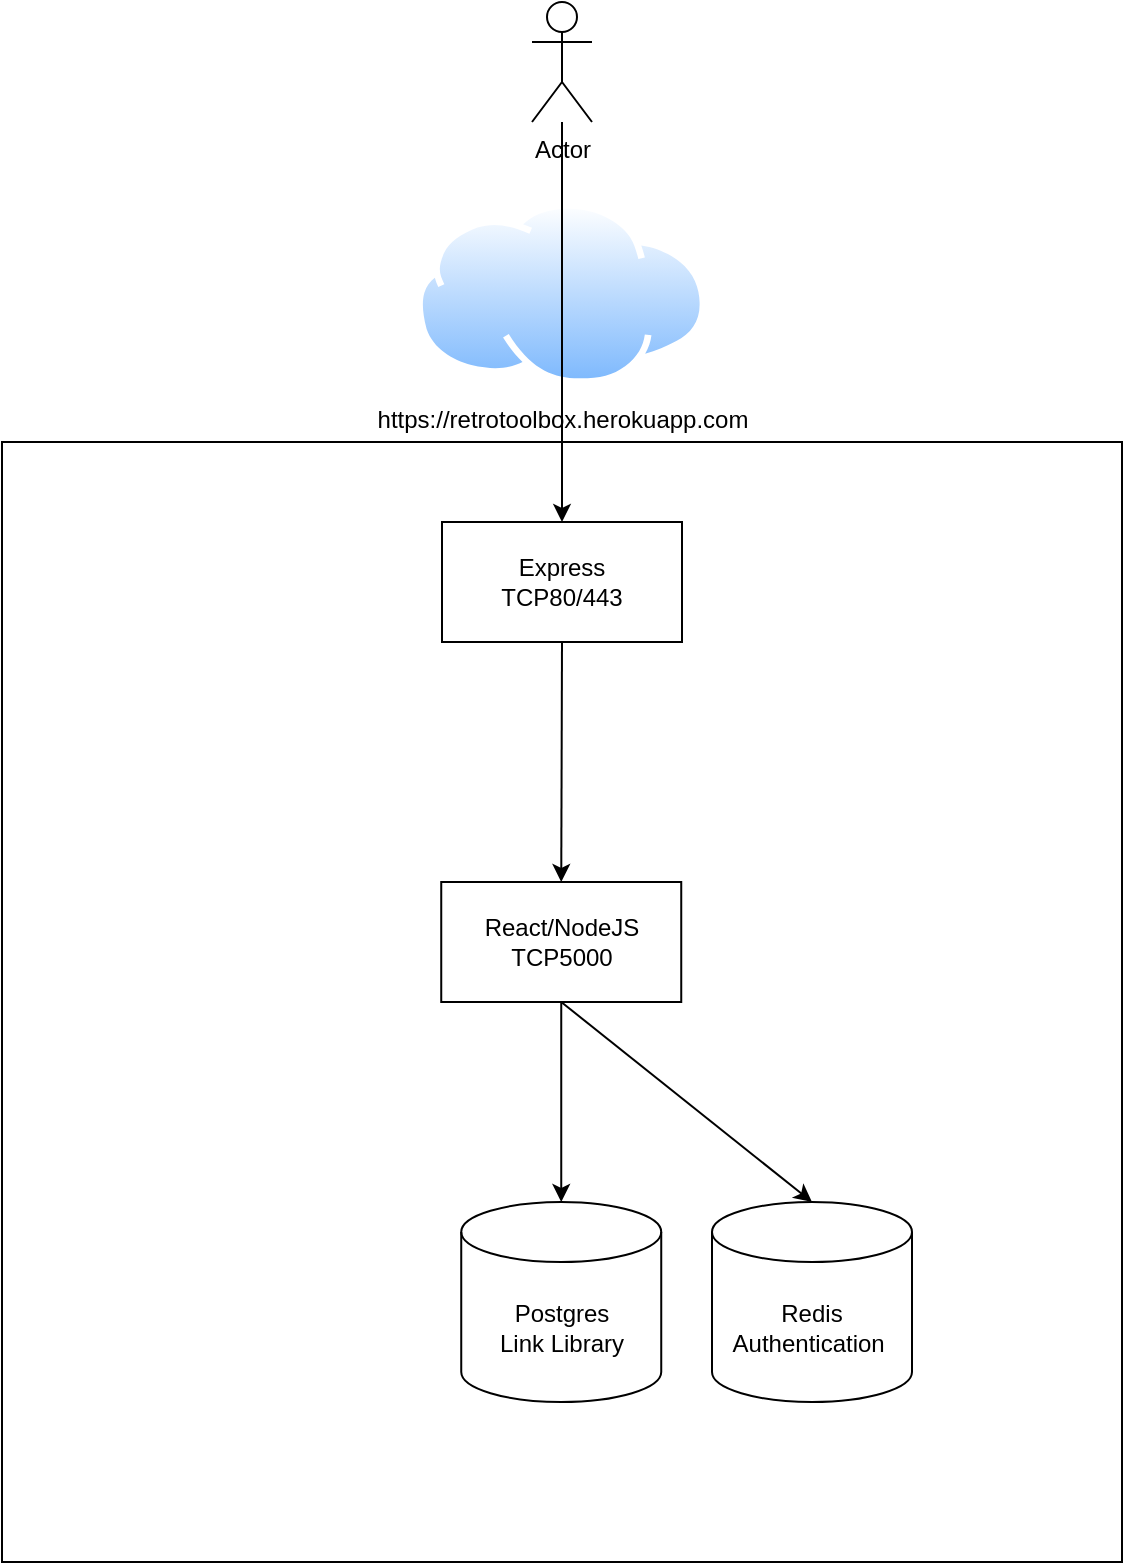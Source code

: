 <mxfile version="13.7.9" type="device"><diagram id="V5EjrLgTjcWUtdAoWrdv" name="Page-1"><mxGraphModel dx="1086" dy="966" grid="1" gridSize="10" guides="1" tooltips="1" connect="1" arrows="1" fold="1" page="1" pageScale="1" pageWidth="850" pageHeight="1100" math="0" shadow="0"><root><mxCell id="0"/><mxCell id="1" parent="0"/><mxCell id="PqGPwT8c98jh06p4jG66-5" value="" style="whiteSpace=wrap;html=1;aspect=fixed;" parent="1" vertex="1"><mxGeometry x="145" y="240" width="560" height="560" as="geometry"/></mxCell><mxCell id="PqGPwT8c98jh06p4jG66-3" value="Express&lt;br&gt;TCP80/443" style="rounded=0;whiteSpace=wrap;html=1;" parent="1" vertex="1"><mxGeometry x="365" y="280" width="120" height="60" as="geometry"/></mxCell><mxCell id="PqGPwT8c98jh06p4jG66-4" value="Actor" style="shape=umlActor;verticalLabelPosition=bottom;verticalAlign=top;html=1;outlineConnect=0;" parent="1" vertex="1"><mxGeometry x="410" y="20" width="30" height="60" as="geometry"/></mxCell><mxCell id="PqGPwT8c98jh06p4jG66-6" value="https://retrotoolbox.herokuapp.com" style="aspect=fixed;perimeter=ellipsePerimeter;html=1;align=center;shadow=0;dashed=0;spacingTop=3;image;image=img/lib/active_directory/internet_cloud.svg;" parent="1" vertex="1"><mxGeometry x="352" y="120" width="145.24" height="91.5" as="geometry"/></mxCell><mxCell id="PqGPwT8c98jh06p4jG66-7" value="React/NodeJS&lt;br&gt;TCP5000" style="rounded=0;whiteSpace=wrap;html=1;" parent="1" vertex="1"><mxGeometry x="364.62" y="460" width="120" height="60" as="geometry"/></mxCell><mxCell id="PqGPwT8c98jh06p4jG66-8" value="Postgres&lt;br&gt;Link Library" style="shape=cylinder3;whiteSpace=wrap;html=1;boundedLbl=1;backgroundOutline=1;size=15;" parent="1" vertex="1"><mxGeometry x="374.62" y="620" width="100" height="100" as="geometry"/></mxCell><mxCell id="PqGPwT8c98jh06p4jG66-9" value="" style="endArrow=classic;html=1;" parent="1" source="PqGPwT8c98jh06p4jG66-4" target="PqGPwT8c98jh06p4jG66-3" edge="1"><mxGeometry width="50" height="50" relative="1" as="geometry"><mxPoint x="190" y="160" as="sourcePoint"/><mxPoint x="240" y="110" as="targetPoint"/></mxGeometry></mxCell><mxCell id="PqGPwT8c98jh06p4jG66-10" value="" style="endArrow=classic;html=1;exitX=0.5;exitY=1;exitDx=0;exitDy=0;entryX=0.5;entryY=0;entryDx=0;entryDy=0;" parent="1" source="PqGPwT8c98jh06p4jG66-3" target="PqGPwT8c98jh06p4jG66-7" edge="1"><mxGeometry width="50" height="50" relative="1" as="geometry"><mxPoint x="280" y="400" as="sourcePoint"/><mxPoint x="330" y="350" as="targetPoint"/></mxGeometry></mxCell><mxCell id="PqGPwT8c98jh06p4jG66-11" value="" style="endArrow=classic;html=1;exitX=0.5;exitY=1;exitDx=0;exitDy=0;" parent="1" source="PqGPwT8c98jh06p4jG66-7" target="PqGPwT8c98jh06p4jG66-8" edge="1"><mxGeometry width="50" height="50" relative="1" as="geometry"><mxPoint x="290" y="550" as="sourcePoint"/><mxPoint x="340" y="500" as="targetPoint"/></mxGeometry></mxCell><mxCell id="AZWlUf9mpw3B4omVMvjE-1" value="Redis&lt;br&gt;Authentication&amp;nbsp;" style="shape=cylinder3;whiteSpace=wrap;html=1;boundedLbl=1;backgroundOutline=1;size=15;" vertex="1" parent="1"><mxGeometry x="500" y="620" width="100" height="100" as="geometry"/></mxCell><mxCell id="AZWlUf9mpw3B4omVMvjE-2" value="" style="endArrow=classic;html=1;exitX=0.5;exitY=1;exitDx=0;exitDy=0;entryX=0.5;entryY=0;entryDx=0;entryDy=0;entryPerimeter=0;" edge="1" parent="1" source="PqGPwT8c98jh06p4jG66-7" target="AZWlUf9mpw3B4omVMvjE-1"><mxGeometry width="50" height="50" relative="1" as="geometry"><mxPoint x="434.62" y="530" as="sourcePoint"/><mxPoint x="434.62" y="630" as="targetPoint"/></mxGeometry></mxCell></root></mxGraphModel></diagram></mxfile>